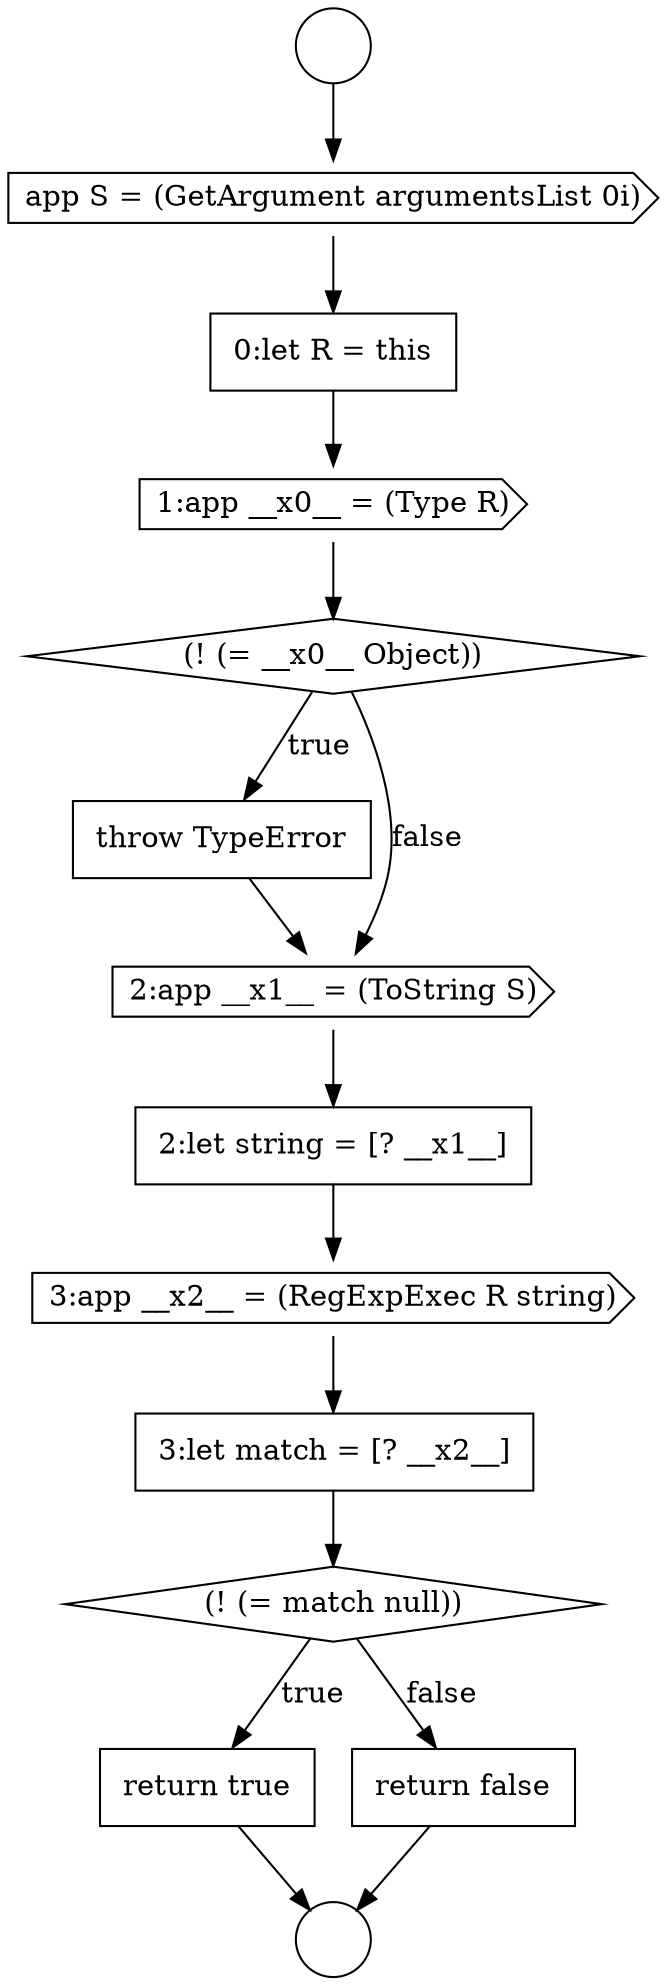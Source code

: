 digraph {
  node14404 [shape=none, margin=0, label=<<font color="black">
    <table border="0" cellborder="1" cellspacing="0" cellpadding="10">
      <tr><td align="left">throw TypeError</td></tr>
    </table>
  </font>> color="black" fillcolor="white" style=filled]
  node14408 [shape=none, margin=0, label=<<font color="black">
    <table border="0" cellborder="1" cellspacing="0" cellpadding="10">
      <tr><td align="left">3:let match = [? __x2__]</td></tr>
    </table>
  </font>> color="black" fillcolor="white" style=filled]
  node14410 [shape=none, margin=0, label=<<font color="black">
    <table border="0" cellborder="1" cellspacing="0" cellpadding="10">
      <tr><td align="left">return true</td></tr>
    </table>
  </font>> color="black" fillcolor="white" style=filled]
  node14401 [shape=none, margin=0, label=<<font color="black">
    <table border="0" cellborder="1" cellspacing="0" cellpadding="10">
      <tr><td align="left">0:let R = this</td></tr>
    </table>
  </font>> color="black" fillcolor="white" style=filled]
  node14398 [shape=circle label=" " color="black" fillcolor="white" style=filled]
  node14405 [shape=cds, label=<<font color="black">2:app __x1__ = (ToString S)</font>> color="black" fillcolor="white" style=filled]
  node14402 [shape=cds, label=<<font color="black">1:app __x0__ = (Type R)</font>> color="black" fillcolor="white" style=filled]
  node14406 [shape=none, margin=0, label=<<font color="black">
    <table border="0" cellborder="1" cellspacing="0" cellpadding="10">
      <tr><td align="left">2:let string = [? __x1__]</td></tr>
    </table>
  </font>> color="black" fillcolor="white" style=filled]
  node14400 [shape=cds, label=<<font color="black">app S = (GetArgument argumentsList 0i)</font>> color="black" fillcolor="white" style=filled]
  node14403 [shape=diamond, label=<<font color="black">(! (= __x0__ Object))</font>> color="black" fillcolor="white" style=filled]
  node14411 [shape=none, margin=0, label=<<font color="black">
    <table border="0" cellborder="1" cellspacing="0" cellpadding="10">
      <tr><td align="left">return false</td></tr>
    </table>
  </font>> color="black" fillcolor="white" style=filled]
  node14407 [shape=cds, label=<<font color="black">3:app __x2__ = (RegExpExec R string)</font>> color="black" fillcolor="white" style=filled]
  node14399 [shape=circle label=" " color="black" fillcolor="white" style=filled]
  node14409 [shape=diamond, label=<<font color="black">(! (= match null))</font>> color="black" fillcolor="white" style=filled]
  node14406 -> node14407 [ color="black"]
  node14400 -> node14401 [ color="black"]
  node14403 -> node14404 [label=<<font color="black">true</font>> color="black"]
  node14403 -> node14405 [label=<<font color="black">false</font>> color="black"]
  node14409 -> node14410 [label=<<font color="black">true</font>> color="black"]
  node14409 -> node14411 [label=<<font color="black">false</font>> color="black"]
  node14401 -> node14402 [ color="black"]
  node14410 -> node14399 [ color="black"]
  node14404 -> node14405 [ color="black"]
  node14407 -> node14408 [ color="black"]
  node14411 -> node14399 [ color="black"]
  node14405 -> node14406 [ color="black"]
  node14398 -> node14400 [ color="black"]
  node14408 -> node14409 [ color="black"]
  node14402 -> node14403 [ color="black"]
}
